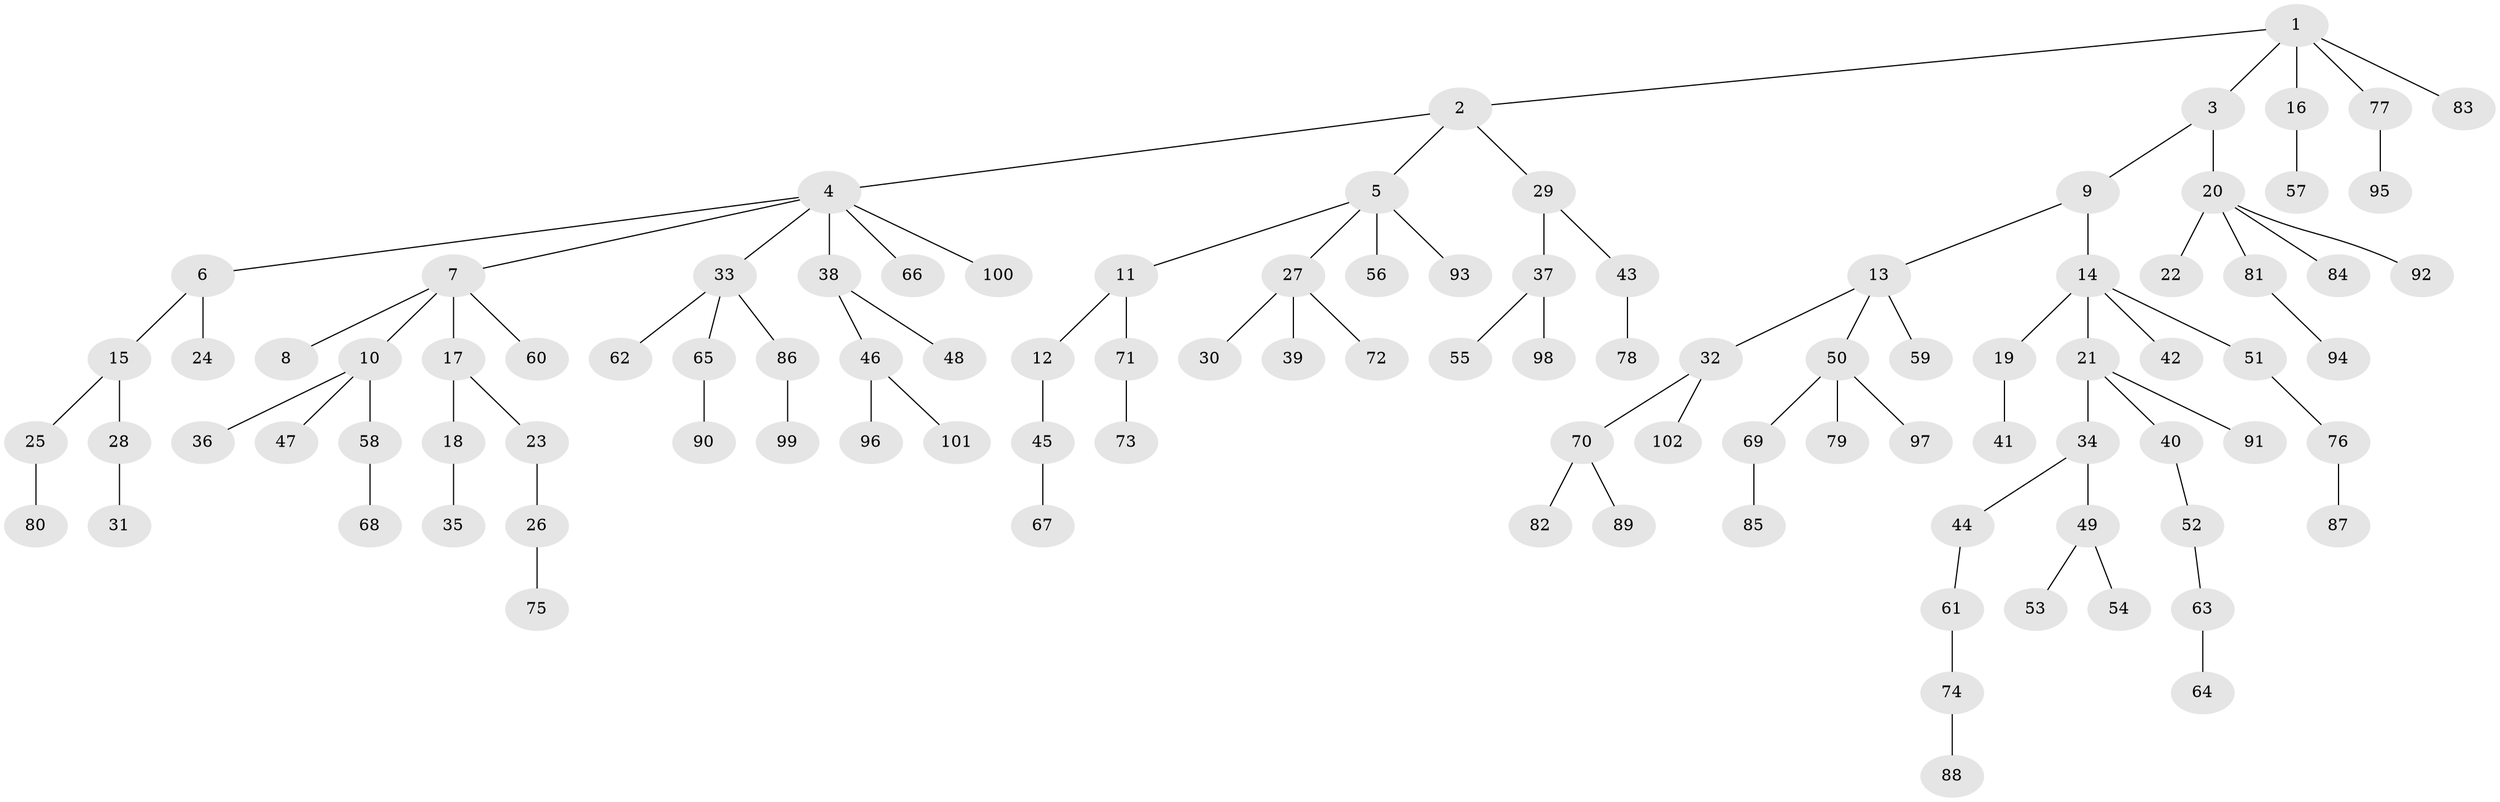 // Generated by graph-tools (version 1.1) at 2025/11/02/27/25 16:11:25]
// undirected, 102 vertices, 101 edges
graph export_dot {
graph [start="1"]
  node [color=gray90,style=filled];
  1;
  2;
  3;
  4;
  5;
  6;
  7;
  8;
  9;
  10;
  11;
  12;
  13;
  14;
  15;
  16;
  17;
  18;
  19;
  20;
  21;
  22;
  23;
  24;
  25;
  26;
  27;
  28;
  29;
  30;
  31;
  32;
  33;
  34;
  35;
  36;
  37;
  38;
  39;
  40;
  41;
  42;
  43;
  44;
  45;
  46;
  47;
  48;
  49;
  50;
  51;
  52;
  53;
  54;
  55;
  56;
  57;
  58;
  59;
  60;
  61;
  62;
  63;
  64;
  65;
  66;
  67;
  68;
  69;
  70;
  71;
  72;
  73;
  74;
  75;
  76;
  77;
  78;
  79;
  80;
  81;
  82;
  83;
  84;
  85;
  86;
  87;
  88;
  89;
  90;
  91;
  92;
  93;
  94;
  95;
  96;
  97;
  98;
  99;
  100;
  101;
  102;
  1 -- 2;
  1 -- 3;
  1 -- 16;
  1 -- 77;
  1 -- 83;
  2 -- 4;
  2 -- 5;
  2 -- 29;
  3 -- 9;
  3 -- 20;
  4 -- 6;
  4 -- 7;
  4 -- 33;
  4 -- 38;
  4 -- 66;
  4 -- 100;
  5 -- 11;
  5 -- 27;
  5 -- 56;
  5 -- 93;
  6 -- 15;
  6 -- 24;
  7 -- 8;
  7 -- 10;
  7 -- 17;
  7 -- 60;
  9 -- 13;
  9 -- 14;
  10 -- 36;
  10 -- 47;
  10 -- 58;
  11 -- 12;
  11 -- 71;
  12 -- 45;
  13 -- 32;
  13 -- 50;
  13 -- 59;
  14 -- 19;
  14 -- 21;
  14 -- 42;
  14 -- 51;
  15 -- 25;
  15 -- 28;
  16 -- 57;
  17 -- 18;
  17 -- 23;
  18 -- 35;
  19 -- 41;
  20 -- 22;
  20 -- 81;
  20 -- 84;
  20 -- 92;
  21 -- 34;
  21 -- 40;
  21 -- 91;
  23 -- 26;
  25 -- 80;
  26 -- 75;
  27 -- 30;
  27 -- 39;
  27 -- 72;
  28 -- 31;
  29 -- 37;
  29 -- 43;
  32 -- 70;
  32 -- 102;
  33 -- 62;
  33 -- 65;
  33 -- 86;
  34 -- 44;
  34 -- 49;
  37 -- 55;
  37 -- 98;
  38 -- 46;
  38 -- 48;
  40 -- 52;
  43 -- 78;
  44 -- 61;
  45 -- 67;
  46 -- 96;
  46 -- 101;
  49 -- 53;
  49 -- 54;
  50 -- 69;
  50 -- 79;
  50 -- 97;
  51 -- 76;
  52 -- 63;
  58 -- 68;
  61 -- 74;
  63 -- 64;
  65 -- 90;
  69 -- 85;
  70 -- 82;
  70 -- 89;
  71 -- 73;
  74 -- 88;
  76 -- 87;
  77 -- 95;
  81 -- 94;
  86 -- 99;
}
